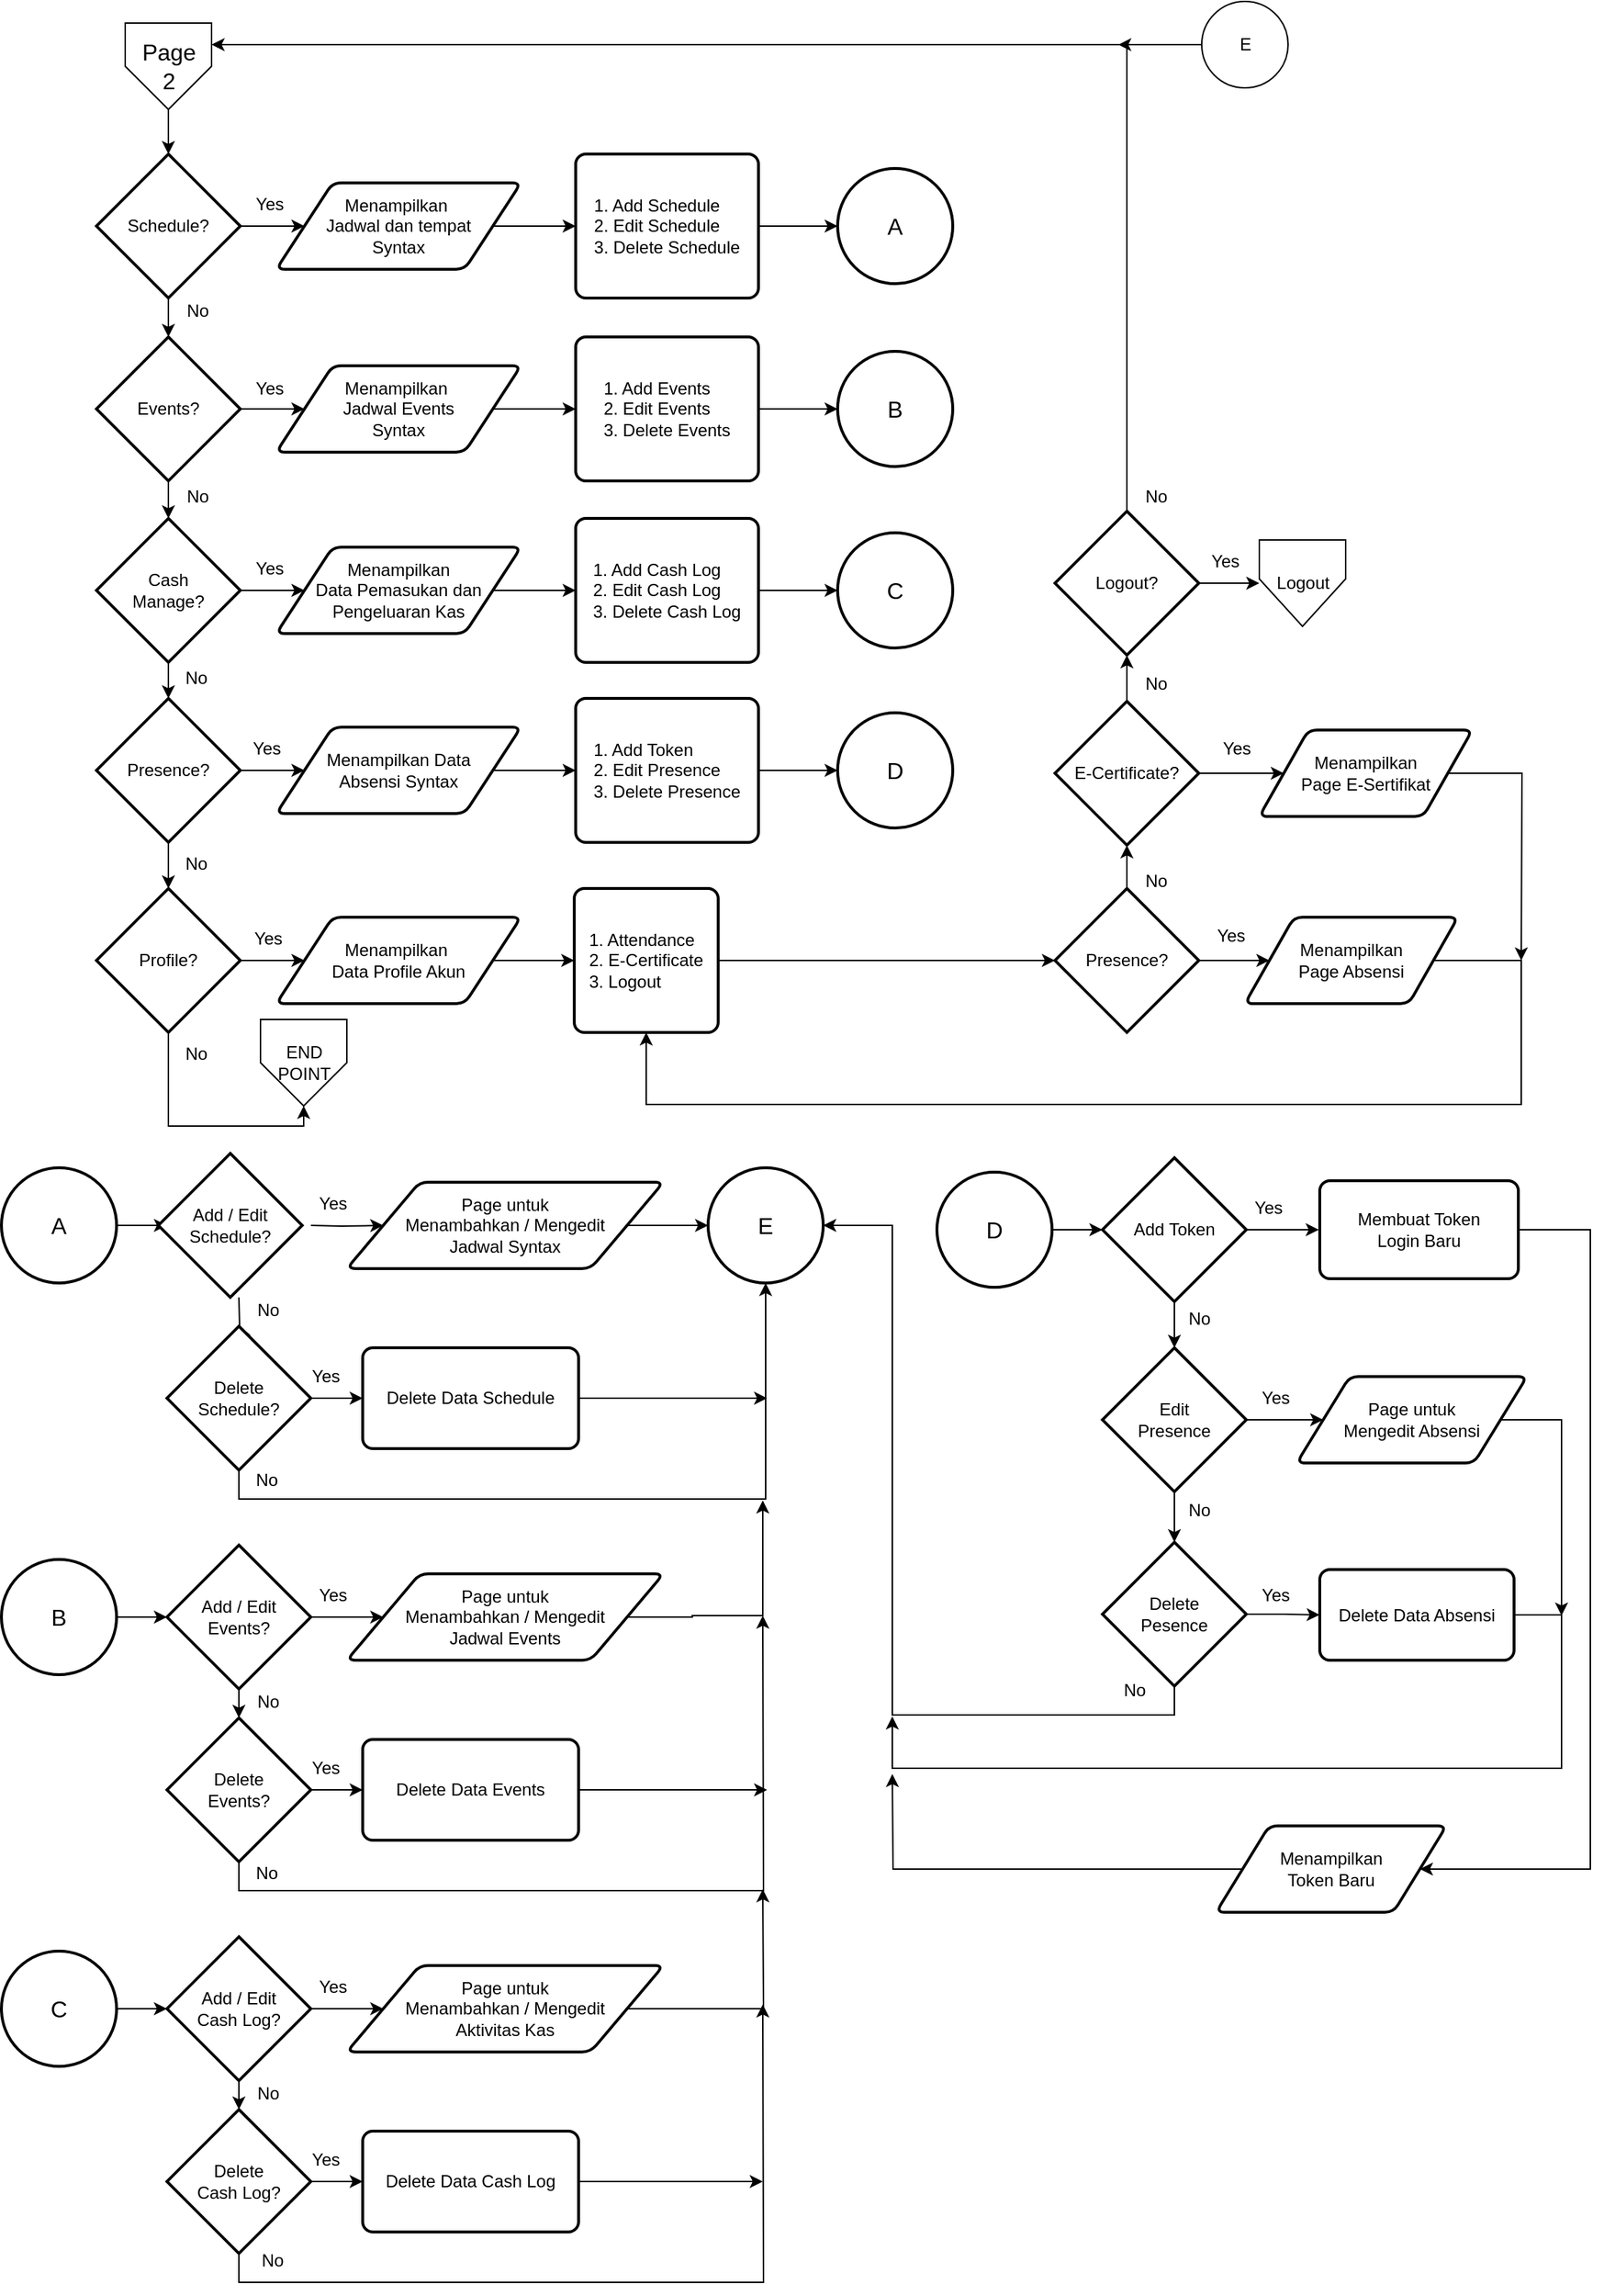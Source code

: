 <mxfile version="24.7.6">
  <diagram name="Page-1" id="h7Oh3EGUh3cBh1QtTX6X">
    <mxGraphModel dx="1909" dy="1111" grid="1" gridSize="10" guides="1" tooltips="1" connect="1" arrows="1" fold="1" page="1" pageScale="1" pageWidth="1169" pageHeight="1654" math="0" shadow="0">
      <root>
        <mxCell id="0" />
        <mxCell id="1" parent="0" />
        <mxCell id="zowKYsmVcmLUm09wKHbU-10" value="" style="edgeStyle=orthogonalEdgeStyle;rounded=0;orthogonalLoop=1;jettySize=auto;html=1;" parent="1" source="zowKYsmVcmLUm09wKHbU-1" target="zowKYsmVcmLUm09wKHbU-3" edge="1">
          <mxGeometry relative="1" as="geometry" />
        </mxCell>
        <mxCell id="zowKYsmVcmLUm09wKHbU-1" value="&lt;font style=&quot;font-size: 16px;&quot;&gt;Page&lt;/font&gt;&lt;div style=&quot;font-size: 16px;&quot;&gt;&lt;font style=&quot;font-size: 16px;&quot;&gt;2&lt;/font&gt;&lt;/div&gt;" style="verticalLabelPosition=middle;verticalAlign=middle;html=1;shape=offPageConnector;rounded=0;size=0.5;labelPosition=center;align=center;" parent="1" vertex="1">
          <mxGeometry x="117" y="44" width="60" height="60" as="geometry" />
        </mxCell>
        <mxCell id="zowKYsmVcmLUm09wKHbU-2" style="edgeStyle=orthogonalEdgeStyle;rounded=0;orthogonalLoop=1;jettySize=auto;html=1;exitX=1;exitY=0.5;exitDx=0;exitDy=0;exitPerimeter=0;entryX=0;entryY=0.5;entryDx=0;entryDy=0;" parent="1" source="zowKYsmVcmLUm09wKHbU-3" target="zowKYsmVcmLUm09wKHbU-8" edge="1">
          <mxGeometry relative="1" as="geometry" />
        </mxCell>
        <mxCell id="zowKYsmVcmLUm09wKHbU-3" value="Schedule?" style="strokeWidth=2;html=1;shape=mxgraph.flowchart.decision;whiteSpace=wrap;" parent="1" vertex="1">
          <mxGeometry x="97" y="135" width="100" height="100" as="geometry" />
        </mxCell>
        <mxCell id="zowKYsmVcmLUm09wKHbU-4" style="edgeStyle=orthogonalEdgeStyle;rounded=0;orthogonalLoop=1;jettySize=auto;html=1;exitX=1;exitY=0.5;exitDx=0;exitDy=0;exitPerimeter=0;entryX=0;entryY=0.5;entryDx=0;entryDy=0;" parent="1" source="zowKYsmVcmLUm09wKHbU-5" target="zowKYsmVcmLUm09wKHbU-9" edge="1">
          <mxGeometry relative="1" as="geometry" />
        </mxCell>
        <mxCell id="zowKYsmVcmLUm09wKHbU-26" value="" style="edgeStyle=orthogonalEdgeStyle;rounded=0;orthogonalLoop=1;jettySize=auto;html=1;" parent="1" source="zowKYsmVcmLUm09wKHbU-5" target="zowKYsmVcmLUm09wKHbU-25" edge="1">
          <mxGeometry relative="1" as="geometry" />
        </mxCell>
        <mxCell id="zowKYsmVcmLUm09wKHbU-5" value="Events?" style="strokeWidth=2;html=1;shape=mxgraph.flowchart.decision;whiteSpace=wrap;" parent="1" vertex="1">
          <mxGeometry x="97" y="262" width="100" height="100" as="geometry" />
        </mxCell>
        <mxCell id="zowKYsmVcmLUm09wKHbU-6" style="edgeStyle=orthogonalEdgeStyle;rounded=0;orthogonalLoop=1;jettySize=auto;html=1;exitX=0.5;exitY=1;exitDx=0;exitDy=0;exitPerimeter=0;entryX=0.5;entryY=0;entryDx=0;entryDy=0;entryPerimeter=0;" parent="1" source="zowKYsmVcmLUm09wKHbU-3" target="zowKYsmVcmLUm09wKHbU-5" edge="1">
          <mxGeometry relative="1" as="geometry" />
        </mxCell>
        <mxCell id="zowKYsmVcmLUm09wKHbU-7" value="No" style="text;html=1;align=center;verticalAlign=middle;resizable=0;points=[];autosize=1;strokeColor=none;fillColor=none;" parent="1" vertex="1">
          <mxGeometry x="147" y="229" width="40" height="30" as="geometry" />
        </mxCell>
        <mxCell id="zowKYsmVcmLUm09wKHbU-14" value="" style="edgeStyle=orthogonalEdgeStyle;rounded=0;orthogonalLoop=1;jettySize=auto;html=1;" parent="1" source="zowKYsmVcmLUm09wKHbU-8" target="zowKYsmVcmLUm09wKHbU-13" edge="1">
          <mxGeometry relative="1" as="geometry" />
        </mxCell>
        <mxCell id="zowKYsmVcmLUm09wKHbU-8" value="Menampilkan&amp;nbsp;&lt;div&gt;Jadwal dan tempat&lt;div&gt;Syntax&lt;/div&gt;&lt;/div&gt;" style="shape=parallelogram;html=1;strokeWidth=2;perimeter=parallelogramPerimeter;whiteSpace=wrap;rounded=1;arcSize=12;size=0.23;" parent="1" vertex="1">
          <mxGeometry x="222" y="155" width="170" height="60" as="geometry" />
        </mxCell>
        <mxCell id="zowKYsmVcmLUm09wKHbU-16" value="" style="edgeStyle=orthogonalEdgeStyle;rounded=0;orthogonalLoop=1;jettySize=auto;html=1;" parent="1" source="zowKYsmVcmLUm09wKHbU-9" target="zowKYsmVcmLUm09wKHbU-15" edge="1">
          <mxGeometry relative="1" as="geometry" />
        </mxCell>
        <mxCell id="zowKYsmVcmLUm09wKHbU-9" value="Menampilkan&amp;nbsp;&lt;div&gt;Jadwal Events&lt;div&gt;Syntax&lt;/div&gt;&lt;/div&gt;" style="shape=parallelogram;html=1;strokeWidth=2;perimeter=parallelogramPerimeter;whiteSpace=wrap;rounded=1;arcSize=12;size=0.23;" parent="1" vertex="1">
          <mxGeometry x="222" y="282" width="170" height="60" as="geometry" />
        </mxCell>
        <mxCell id="zowKYsmVcmLUm09wKHbU-11" value="Yes" style="text;html=1;align=center;verticalAlign=middle;resizable=0;points=[];autosize=1;strokeColor=none;fillColor=none;" parent="1" vertex="1">
          <mxGeometry x="197" y="155" width="40" height="30" as="geometry" />
        </mxCell>
        <mxCell id="zowKYsmVcmLUm09wKHbU-12" value="Yes" style="text;html=1;align=center;verticalAlign=middle;resizable=0;points=[];autosize=1;strokeColor=none;fillColor=none;" parent="1" vertex="1">
          <mxGeometry x="197" y="283" width="40" height="30" as="geometry" />
        </mxCell>
        <mxCell id="zowKYsmVcmLUm09wKHbU-56" value="" style="edgeStyle=orthogonalEdgeStyle;rounded=0;orthogonalLoop=1;jettySize=auto;html=1;" parent="1" source="zowKYsmVcmLUm09wKHbU-13" target="zowKYsmVcmLUm09wKHbU-55" edge="1">
          <mxGeometry relative="1" as="geometry" />
        </mxCell>
        <mxCell id="zowKYsmVcmLUm09wKHbU-13" value="&lt;div style=&quot;text-align: justify;&quot;&gt;&lt;span style=&quot;background-color: initial;&quot;&gt;1. Add Schedule&lt;/span&gt;&lt;/div&gt;&lt;div style=&quot;text-align: justify;&quot;&gt;2. Edit Schedule&lt;/div&gt;&lt;div style=&quot;text-align: justify;&quot;&gt;3. Delete Schedule&lt;/div&gt;" style="rounded=1;whiteSpace=wrap;html=1;absoluteArcSize=1;arcSize=14;strokeWidth=2;align=center;" parent="1" vertex="1">
          <mxGeometry x="430" y="135" width="127" height="100" as="geometry" />
        </mxCell>
        <mxCell id="zowKYsmVcmLUm09wKHbU-61" value="" style="edgeStyle=orthogonalEdgeStyle;rounded=0;orthogonalLoop=1;jettySize=auto;html=1;" parent="1" source="zowKYsmVcmLUm09wKHbU-15" target="zowKYsmVcmLUm09wKHbU-57" edge="1">
          <mxGeometry relative="1" as="geometry" />
        </mxCell>
        <mxCell id="zowKYsmVcmLUm09wKHbU-15" value="&lt;div style=&quot;text-align: justify;&quot;&gt;&lt;span style=&quot;background-color: initial;&quot;&gt;1. Add Events&lt;/span&gt;&lt;/div&gt;&lt;div style=&quot;text-align: justify;&quot;&gt;2. Edit Events&lt;/div&gt;&lt;div style=&quot;text-align: justify;&quot;&gt;3. Delete Events&lt;/div&gt;" style="rounded=1;whiteSpace=wrap;html=1;absoluteArcSize=1;arcSize=14;strokeWidth=2;align=center;" parent="1" vertex="1">
          <mxGeometry x="430" y="262" width="127" height="100" as="geometry" />
        </mxCell>
        <mxCell id="zowKYsmVcmLUm09wKHbU-22" value="" style="edgeStyle=orthogonalEdgeStyle;rounded=0;orthogonalLoop=1;jettySize=auto;html=1;" parent="1" source="zowKYsmVcmLUm09wKHbU-19" target="zowKYsmVcmLUm09wKHbU-21" edge="1">
          <mxGeometry relative="1" as="geometry" />
        </mxCell>
        <mxCell id="zowKYsmVcmLUm09wKHbU-19" value="Menampilkan&lt;div&gt;Data Pemasukan dan&lt;/div&gt;&lt;div&gt;Pengeluaran Kas&lt;/div&gt;" style="shape=parallelogram;html=1;strokeWidth=2;perimeter=parallelogramPerimeter;whiteSpace=wrap;rounded=1;arcSize=12;size=0.23;" parent="1" vertex="1">
          <mxGeometry x="222" y="408" width="170" height="60" as="geometry" />
        </mxCell>
        <mxCell id="zowKYsmVcmLUm09wKHbU-62" value="" style="edgeStyle=orthogonalEdgeStyle;rounded=0;orthogonalLoop=1;jettySize=auto;html=1;" parent="1" source="zowKYsmVcmLUm09wKHbU-21" target="zowKYsmVcmLUm09wKHbU-58" edge="1">
          <mxGeometry relative="1" as="geometry" />
        </mxCell>
        <mxCell id="zowKYsmVcmLUm09wKHbU-21" value="&lt;div style=&quot;text-align: justify;&quot;&gt;&lt;span style=&quot;background-color: initial;&quot;&gt;1. Add Cash Log&lt;/span&gt;&lt;/div&gt;&lt;div style=&quot;text-align: justify;&quot;&gt;2. Edit Cash Log&lt;/div&gt;&lt;div style=&quot;text-align: justify;&quot;&gt;3. Delete Cash Log&lt;/div&gt;" style="rounded=1;whiteSpace=wrap;html=1;absoluteArcSize=1;arcSize=14;strokeWidth=2;align=center;" parent="1" vertex="1">
          <mxGeometry x="430" y="388" width="127" height="100" as="geometry" />
        </mxCell>
        <mxCell id="zowKYsmVcmLUm09wKHbU-24" value="Yes" style="text;html=1;align=center;verticalAlign=middle;resizable=0;points=[];autosize=1;strokeColor=none;fillColor=none;" parent="1" vertex="1">
          <mxGeometry x="197" y="408" width="40" height="30" as="geometry" />
        </mxCell>
        <mxCell id="zowKYsmVcmLUm09wKHbU-27" value="" style="edgeStyle=orthogonalEdgeStyle;rounded=0;orthogonalLoop=1;jettySize=auto;html=1;" parent="1" source="zowKYsmVcmLUm09wKHbU-25" target="zowKYsmVcmLUm09wKHbU-19" edge="1">
          <mxGeometry relative="1" as="geometry" />
        </mxCell>
        <mxCell id="zowKYsmVcmLUm09wKHbU-33" value="" style="edgeStyle=orthogonalEdgeStyle;rounded=0;orthogonalLoop=1;jettySize=auto;html=1;" parent="1" source="zowKYsmVcmLUm09wKHbU-25" target="zowKYsmVcmLUm09wKHbU-29" edge="1">
          <mxGeometry relative="1" as="geometry" />
        </mxCell>
        <mxCell id="zowKYsmVcmLUm09wKHbU-25" value="Cash&lt;div&gt;Manage?&lt;/div&gt;" style="strokeWidth=2;html=1;shape=mxgraph.flowchart.decision;whiteSpace=wrap;" parent="1" vertex="1">
          <mxGeometry x="97" y="388" width="100" height="100" as="geometry" />
        </mxCell>
        <mxCell id="zowKYsmVcmLUm09wKHbU-28" value="No" style="text;html=1;align=center;verticalAlign=middle;resizable=0;points=[];autosize=1;strokeColor=none;fillColor=none;" parent="1" vertex="1">
          <mxGeometry x="147" y="358" width="40" height="30" as="geometry" />
        </mxCell>
        <mxCell id="zowKYsmVcmLUm09wKHbU-31" value="" style="edgeStyle=orthogonalEdgeStyle;rounded=0;orthogonalLoop=1;jettySize=auto;html=1;" parent="1" source="zowKYsmVcmLUm09wKHbU-29" target="zowKYsmVcmLUm09wKHbU-30" edge="1">
          <mxGeometry relative="1" as="geometry" />
        </mxCell>
        <mxCell id="zowKYsmVcmLUm09wKHbU-46" value="" style="edgeStyle=orthogonalEdgeStyle;rounded=0;orthogonalLoop=1;jettySize=auto;html=1;" parent="1" source="zowKYsmVcmLUm09wKHbU-29" target="zowKYsmVcmLUm09wKHbU-35" edge="1">
          <mxGeometry relative="1" as="geometry" />
        </mxCell>
        <mxCell id="zowKYsmVcmLUm09wKHbU-29" value="Presence?" style="strokeWidth=2;html=1;shape=mxgraph.flowchart.decision;whiteSpace=wrap;" parent="1" vertex="1">
          <mxGeometry x="97" y="513" width="100" height="100" as="geometry" />
        </mxCell>
        <mxCell id="zowKYsmVcmLUm09wKHbU-34" value="" style="edgeStyle=orthogonalEdgeStyle;rounded=0;orthogonalLoop=1;jettySize=auto;html=1;" parent="1" source="zowKYsmVcmLUm09wKHbU-30" target="zowKYsmVcmLUm09wKHbU-32" edge="1">
          <mxGeometry relative="1" as="geometry" />
        </mxCell>
        <mxCell id="zowKYsmVcmLUm09wKHbU-30" value="Menampilkan Data&lt;div&gt;&lt;span style=&quot;background-color: initial;&quot;&gt;Absensi Syntax&lt;/span&gt;&lt;/div&gt;" style="shape=parallelogram;html=1;strokeWidth=2;perimeter=parallelogramPerimeter;whiteSpace=wrap;rounded=1;arcSize=12;size=0.23;" parent="1" vertex="1">
          <mxGeometry x="222" y="533" width="170" height="60" as="geometry" />
        </mxCell>
        <mxCell id="zowKYsmVcmLUm09wKHbU-63" value="" style="edgeStyle=orthogonalEdgeStyle;rounded=0;orthogonalLoop=1;jettySize=auto;html=1;" parent="1" source="zowKYsmVcmLUm09wKHbU-32" target="zowKYsmVcmLUm09wKHbU-60" edge="1">
          <mxGeometry relative="1" as="geometry" />
        </mxCell>
        <mxCell id="zowKYsmVcmLUm09wKHbU-32" value="&lt;div style=&quot;text-align: justify;&quot;&gt;&lt;span style=&quot;background-color: initial;&quot;&gt;1. Add Token&lt;/span&gt;&lt;/div&gt;&lt;div style=&quot;text-align: justify;&quot;&gt;2. Edit Presence&lt;/div&gt;&lt;div style=&quot;text-align: justify;&quot;&gt;3. Delete Presence&lt;/div&gt;" style="rounded=1;whiteSpace=wrap;html=1;absoluteArcSize=1;arcSize=14;strokeWidth=2;align=center;" parent="1" vertex="1">
          <mxGeometry x="430" y="513" width="127" height="100" as="geometry" />
        </mxCell>
        <mxCell id="zowKYsmVcmLUm09wKHbU-47" value="" style="edgeStyle=orthogonalEdgeStyle;rounded=0;orthogonalLoop=1;jettySize=auto;html=1;" parent="1" source="zowKYsmVcmLUm09wKHbU-35" target="zowKYsmVcmLUm09wKHbU-36" edge="1">
          <mxGeometry relative="1" as="geometry" />
        </mxCell>
        <mxCell id="yRQhdciNzC3Jhga_KEkc-2" style="edgeStyle=orthogonalEdgeStyle;rounded=0;orthogonalLoop=1;jettySize=auto;html=1;exitX=0.5;exitY=1;exitDx=0;exitDy=0;exitPerimeter=0;entryX=0.5;entryY=1;entryDx=0;entryDy=0;" edge="1" parent="1" source="zowKYsmVcmLUm09wKHbU-35" target="yRQhdciNzC3Jhga_KEkc-1">
          <mxGeometry relative="1" as="geometry">
            <Array as="points">
              <mxPoint x="147" y="810" />
              <mxPoint x="241" y="810" />
            </Array>
          </mxGeometry>
        </mxCell>
        <mxCell id="zowKYsmVcmLUm09wKHbU-35" value="Profile?" style="strokeWidth=2;html=1;shape=mxgraph.flowchart.decision;whiteSpace=wrap;" parent="1" vertex="1">
          <mxGeometry x="97" y="645" width="100" height="100" as="geometry" />
        </mxCell>
        <mxCell id="zowKYsmVcmLUm09wKHbU-48" value="" style="edgeStyle=orthogonalEdgeStyle;rounded=0;orthogonalLoop=1;jettySize=auto;html=1;" parent="1" source="zowKYsmVcmLUm09wKHbU-36" target="zowKYsmVcmLUm09wKHbU-37" edge="1">
          <mxGeometry relative="1" as="geometry" />
        </mxCell>
        <mxCell id="zowKYsmVcmLUm09wKHbU-36" value="Menampilkan&amp;nbsp;&lt;div&gt;Data Profile Akun&lt;/div&gt;" style="shape=parallelogram;html=1;strokeWidth=2;perimeter=parallelogramPerimeter;whiteSpace=wrap;rounded=1;arcSize=12;size=0.23;" parent="1" vertex="1">
          <mxGeometry x="222" y="665" width="170" height="60" as="geometry" />
        </mxCell>
        <mxCell id="zowKYsmVcmLUm09wKHbU-64" value="" style="edgeStyle=orthogonalEdgeStyle;rounded=0;orthogonalLoop=1;jettySize=auto;html=1;" parent="1" source="zowKYsmVcmLUm09wKHbU-37" target="zowKYsmVcmLUm09wKHbU-38" edge="1">
          <mxGeometry relative="1" as="geometry" />
        </mxCell>
        <mxCell id="zowKYsmVcmLUm09wKHbU-37" value="&lt;div style=&quot;text-align: justify;&quot;&gt;&lt;span style=&quot;background-color: initial;&quot;&gt;1. Attendance&lt;/span&gt;&lt;/div&gt;&lt;div style=&quot;text-align: justify;&quot;&gt;2. E-Certificate&lt;/div&gt;&lt;div style=&quot;text-align: justify;&quot;&gt;3. Logout&lt;/div&gt;" style="rounded=1;whiteSpace=wrap;html=1;absoluteArcSize=1;arcSize=14;strokeWidth=2;" parent="1" vertex="1">
          <mxGeometry x="429" y="645" width="100" height="100" as="geometry" />
        </mxCell>
        <mxCell id="zowKYsmVcmLUm09wKHbU-50" value="" style="edgeStyle=orthogonalEdgeStyle;rounded=0;orthogonalLoop=1;jettySize=auto;html=1;" parent="1" source="zowKYsmVcmLUm09wKHbU-38" target="zowKYsmVcmLUm09wKHbU-40" edge="1">
          <mxGeometry relative="1" as="geometry" />
        </mxCell>
        <mxCell id="zowKYsmVcmLUm09wKHbU-66" value="" style="edgeStyle=orthogonalEdgeStyle;rounded=0;orthogonalLoop=1;jettySize=auto;html=1;" parent="1" source="zowKYsmVcmLUm09wKHbU-38" target="zowKYsmVcmLUm09wKHbU-41" edge="1">
          <mxGeometry relative="1" as="geometry" />
        </mxCell>
        <mxCell id="zowKYsmVcmLUm09wKHbU-38" value="Presence?" style="strokeWidth=2;html=1;shape=mxgraph.flowchart.decision;whiteSpace=wrap;" parent="1" vertex="1">
          <mxGeometry x="763" y="645" width="100" height="100" as="geometry" />
        </mxCell>
        <mxCell id="zowKYsmVcmLUm09wKHbU-77" style="edgeStyle=orthogonalEdgeStyle;rounded=0;orthogonalLoop=1;jettySize=auto;html=1;exitX=1;exitY=0.5;exitDx=0;exitDy=0;entryX=0.5;entryY=1;entryDx=0;entryDy=0;" parent="1" source="zowKYsmVcmLUm09wKHbU-40" target="zowKYsmVcmLUm09wKHbU-37" edge="1">
          <mxGeometry relative="1" as="geometry">
            <mxPoint x="477" y="785" as="targetPoint" />
            <Array as="points">
              <mxPoint x="1087" y="695" />
              <mxPoint x="1087" y="795" />
              <mxPoint x="479" y="795" />
            </Array>
          </mxGeometry>
        </mxCell>
        <mxCell id="zowKYsmVcmLUm09wKHbU-40" value="Menampilkan&lt;div&gt;Page Absensi&lt;/div&gt;" style="shape=parallelogram;html=1;strokeWidth=2;perimeter=parallelogramPerimeter;whiteSpace=wrap;rounded=1;arcSize=12;size=0.23;" parent="1" vertex="1">
          <mxGeometry x="895" y="665" width="148" height="60" as="geometry" />
        </mxCell>
        <mxCell id="zowKYsmVcmLUm09wKHbU-52" value="" style="edgeStyle=orthogonalEdgeStyle;rounded=0;orthogonalLoop=1;jettySize=auto;html=1;" parent="1" source="zowKYsmVcmLUm09wKHbU-41" target="zowKYsmVcmLUm09wKHbU-43" edge="1">
          <mxGeometry relative="1" as="geometry" />
        </mxCell>
        <mxCell id="zowKYsmVcmLUm09wKHbU-69" value="" style="edgeStyle=orthogonalEdgeStyle;rounded=0;orthogonalLoop=1;jettySize=auto;html=1;" parent="1" source="zowKYsmVcmLUm09wKHbU-41" target="zowKYsmVcmLUm09wKHbU-44" edge="1">
          <mxGeometry relative="1" as="geometry" />
        </mxCell>
        <mxCell id="zowKYsmVcmLUm09wKHbU-41" value="E-Certificate?" style="strokeWidth=2;html=1;shape=mxgraph.flowchart.decision;whiteSpace=wrap;" parent="1" vertex="1">
          <mxGeometry x="763" y="515" width="100" height="100" as="geometry" />
        </mxCell>
        <mxCell id="zowKYsmVcmLUm09wKHbU-76" style="edgeStyle=orthogonalEdgeStyle;rounded=0;orthogonalLoop=1;jettySize=auto;html=1;exitX=1;exitY=0.5;exitDx=0;exitDy=0;" parent="1" source="zowKYsmVcmLUm09wKHbU-43" edge="1">
          <mxGeometry relative="1" as="geometry">
            <mxPoint x="1087" y="695" as="targetPoint" />
          </mxGeometry>
        </mxCell>
        <mxCell id="zowKYsmVcmLUm09wKHbU-43" value="Menampilkan&lt;div&gt;Page E-Sertifikat&lt;/div&gt;" style="shape=parallelogram;html=1;strokeWidth=2;perimeter=parallelogramPerimeter;whiteSpace=wrap;rounded=1;arcSize=12;size=0.23;" parent="1" vertex="1">
          <mxGeometry x="905" y="535" width="148" height="60" as="geometry" />
        </mxCell>
        <mxCell id="zowKYsmVcmLUm09wKHbU-54" value="" style="edgeStyle=orthogonalEdgeStyle;rounded=0;orthogonalLoop=1;jettySize=auto;html=1;" parent="1" source="zowKYsmVcmLUm09wKHbU-44" target="zowKYsmVcmLUm09wKHbU-45" edge="1">
          <mxGeometry relative="1" as="geometry" />
        </mxCell>
        <mxCell id="zowKYsmVcmLUm09wKHbU-74" style="edgeStyle=orthogonalEdgeStyle;rounded=0;orthogonalLoop=1;jettySize=auto;html=1;exitX=0.5;exitY=0;exitDx=0;exitDy=0;exitPerimeter=0;entryX=1;entryY=0.25;entryDx=0;entryDy=0;" parent="1" source="zowKYsmVcmLUm09wKHbU-44" target="zowKYsmVcmLUm09wKHbU-1" edge="1">
          <mxGeometry relative="1" as="geometry">
            <mxPoint x="813.667" y="75" as="targetPoint" />
          </mxGeometry>
        </mxCell>
        <mxCell id="zowKYsmVcmLUm09wKHbU-44" value="Logout?" style="strokeWidth=2;html=1;shape=mxgraph.flowchart.decision;whiteSpace=wrap;" parent="1" vertex="1">
          <mxGeometry x="763" y="383" width="100" height="100" as="geometry" />
        </mxCell>
        <mxCell id="zowKYsmVcmLUm09wKHbU-45" value="&lt;span style=&quot;background-color: initial;&quot;&gt;Logout&lt;/span&gt;" style="verticalLabelPosition=middle;verticalAlign=middle;html=1;shape=offPageConnector;rounded=0;size=0.55;labelPosition=center;align=center;" parent="1" vertex="1">
          <mxGeometry x="905" y="403" width="60" height="60" as="geometry" />
        </mxCell>
        <mxCell id="zowKYsmVcmLUm09wKHbU-55" value="&lt;font style=&quot;font-size: 16px;&quot;&gt;A&lt;/font&gt;" style="ellipse;whiteSpace=wrap;html=1;rounded=1;arcSize=14;strokeWidth=2;" parent="1" vertex="1">
          <mxGeometry x="612" y="145" width="80" height="80" as="geometry" />
        </mxCell>
        <mxCell id="zowKYsmVcmLUm09wKHbU-57" value="&lt;font style=&quot;font-size: 16px;&quot;&gt;B&lt;/font&gt;&lt;span style=&quot;color: rgba(0, 0, 0, 0); font-family: monospace; font-size: 0px; text-align: start; text-wrap: nowrap;&quot;&gt;%3CmxGraphModel%3E%3Croot%3E%3CmxCell%20id%3D%220%22%2F%3E%3CmxCell%20id%3D%221%22%20parent%3D%220%22%2F%3E%3CmxCell%20id%3D%222%22%20value%3D%22%26lt%3Bfont%20style%3D%26quot%3Bfont-size%3A%2016px%3B%26quot%3B%26gt%3BA%26lt%3B%2Ffont%26gt%3B%22%20style%3D%22ellipse%3BwhiteSpace%3Dwrap%3Bhtml%3D1%3Brounded%3D1%3BarcSize%3D14%3BstrokeWidth%3D2%3B%22%20vertex%3D%221%22%20parent%3D%221%22%3E%3CmxGeometry%20x%3D%22552%22%20y%3D%22140%22%20width%3D%2280%22%20height%3D%2280%22%20as%3D%22geometry%22%2F%3E%3C%2FmxCell%3E%3C%2Froot%3E%3C%2FmxGraphModel%3E&lt;/span&gt;" style="ellipse;whiteSpace=wrap;html=1;rounded=1;arcSize=14;strokeWidth=2;" parent="1" vertex="1">
          <mxGeometry x="612" y="272" width="80" height="80" as="geometry" />
        </mxCell>
        <mxCell id="zowKYsmVcmLUm09wKHbU-58" value="&lt;font style=&quot;font-size: 16px;&quot;&gt;C&lt;/font&gt;" style="ellipse;whiteSpace=wrap;html=1;rounded=1;arcSize=14;strokeWidth=2;" parent="1" vertex="1">
          <mxGeometry x="612" y="398" width="80" height="80" as="geometry" />
        </mxCell>
        <mxCell id="zowKYsmVcmLUm09wKHbU-60" value="&lt;span style=&quot;font-size: 16px;&quot;&gt;D&lt;/span&gt;" style="ellipse;whiteSpace=wrap;html=1;rounded=1;arcSize=14;strokeWidth=2;" parent="1" vertex="1">
          <mxGeometry x="612" y="523" width="80" height="80" as="geometry" />
        </mxCell>
        <mxCell id="zowKYsmVcmLUm09wKHbU-65" value="Yes" style="text;html=1;align=center;verticalAlign=middle;resizable=0;points=[];autosize=1;strokeColor=none;fillColor=none;" parent="1" vertex="1">
          <mxGeometry x="865" y="663" width="40" height="30" as="geometry" />
        </mxCell>
        <mxCell id="zowKYsmVcmLUm09wKHbU-67" value="Yes" style="text;html=1;align=center;verticalAlign=middle;resizable=0;points=[];autosize=1;strokeColor=none;fillColor=none;" parent="1" vertex="1">
          <mxGeometry x="869" y="533" width="40" height="30" as="geometry" />
        </mxCell>
        <mxCell id="zowKYsmVcmLUm09wKHbU-68" value="No" style="text;html=1;align=center;verticalAlign=middle;resizable=0;points=[];autosize=1;strokeColor=none;fillColor=none;" parent="1" vertex="1">
          <mxGeometry x="813" y="625" width="40" height="30" as="geometry" />
        </mxCell>
        <mxCell id="zowKYsmVcmLUm09wKHbU-70" value="No" style="text;html=1;align=center;verticalAlign=middle;resizable=0;points=[];autosize=1;strokeColor=none;fillColor=none;" parent="1" vertex="1">
          <mxGeometry x="813" y="488" width="40" height="30" as="geometry" />
        </mxCell>
        <mxCell id="zowKYsmVcmLUm09wKHbU-71" value="Yes" style="text;html=1;align=center;verticalAlign=middle;resizable=0;points=[];autosize=1;strokeColor=none;fillColor=none;" parent="1" vertex="1">
          <mxGeometry x="861" y="403" width="40" height="30" as="geometry" />
        </mxCell>
        <mxCell id="zowKYsmVcmLUm09wKHbU-75" value="No" style="text;html=1;align=center;verticalAlign=middle;resizable=0;points=[];autosize=1;strokeColor=none;fillColor=none;" parent="1" vertex="1">
          <mxGeometry x="813" y="358" width="40" height="30" as="geometry" />
        </mxCell>
        <mxCell id="zowKYsmVcmLUm09wKHbU-80" value="" style="edgeStyle=orthogonalEdgeStyle;rounded=0;orthogonalLoop=1;jettySize=auto;html=1;" parent="1" source="zowKYsmVcmLUm09wKHbU-78" edge="1">
          <mxGeometry relative="1" as="geometry">
            <mxPoint x="146" y="879.0" as="targetPoint" />
          </mxGeometry>
        </mxCell>
        <mxCell id="zowKYsmVcmLUm09wKHbU-78" value="&lt;font style=&quot;font-size: 16px;&quot;&gt;A&lt;/font&gt;" style="ellipse;whiteSpace=wrap;html=1;rounded=1;arcSize=14;strokeWidth=2;" parent="1" vertex="1">
          <mxGeometry x="31" y="839" width="80" height="80" as="geometry" />
        </mxCell>
        <mxCell id="zowKYsmVcmLUm09wKHbU-82" value="" style="edgeStyle=orthogonalEdgeStyle;rounded=0;orthogonalLoop=1;jettySize=auto;html=1;" parent="1" target="zowKYsmVcmLUm09wKHbU-81" edge="1">
          <mxGeometry relative="1" as="geometry">
            <mxPoint x="246" y="879.0" as="sourcePoint" />
          </mxGeometry>
        </mxCell>
        <mxCell id="zowKYsmVcmLUm09wKHbU-93" value="" style="edgeStyle=orthogonalEdgeStyle;rounded=0;orthogonalLoop=1;jettySize=auto;html=1;" parent="1" target="zowKYsmVcmLUm09wKHbU-92" edge="1">
          <mxGeometry relative="1" as="geometry">
            <mxPoint x="196" y="929.0" as="sourcePoint" />
          </mxGeometry>
        </mxCell>
        <mxCell id="zowKYsmVcmLUm09wKHbU-79" value="Add / Edit&lt;div&gt;Schedule?&lt;/div&gt;" style="strokeWidth=2;html=1;shape=mxgraph.flowchart.decision;whiteSpace=wrap;" parent="1" vertex="1">
          <mxGeometry x="140" y="829" width="100" height="100" as="geometry" />
        </mxCell>
        <mxCell id="zowKYsmVcmLUm09wKHbU-91" value="" style="edgeStyle=orthogonalEdgeStyle;rounded=0;orthogonalLoop=1;jettySize=auto;html=1;" parent="1" source="zowKYsmVcmLUm09wKHbU-81" target="zowKYsmVcmLUm09wKHbU-90" edge="1">
          <mxGeometry relative="1" as="geometry" />
        </mxCell>
        <mxCell id="zowKYsmVcmLUm09wKHbU-81" value="Page untuk&lt;div&gt;Menambahkan / Mengedit&lt;/div&gt;&lt;div&gt;Jadwal Syntax&lt;/div&gt;" style="shape=parallelogram;html=1;strokeWidth=2;perimeter=parallelogramPerimeter;whiteSpace=wrap;rounded=1;arcSize=12;size=0.23;" parent="1" vertex="1">
          <mxGeometry x="271" y="849" width="220" height="60" as="geometry" />
        </mxCell>
        <mxCell id="zowKYsmVcmLUm09wKHbU-83" value="Yes" style="text;html=1;align=center;verticalAlign=middle;resizable=0;points=[];autosize=1;strokeColor=none;fillColor=none;" parent="1" vertex="1">
          <mxGeometry x="241" y="849" width="40" height="30" as="geometry" />
        </mxCell>
        <mxCell id="zowKYsmVcmLUm09wKHbU-174" style="edgeStyle=orthogonalEdgeStyle;rounded=0;orthogonalLoop=1;jettySize=auto;html=1;exitX=0;exitY=0.5;exitDx=0;exitDy=0;exitPerimeter=0;" parent="1" source="zowKYsmVcmLUm09wKHbU-88" edge="1">
          <mxGeometry relative="1" as="geometry">
            <mxPoint x="807" y="59.059" as="targetPoint" />
          </mxGeometry>
        </mxCell>
        <mxCell id="zowKYsmVcmLUm09wKHbU-88" value="E" style="verticalLabelPosition=middle;verticalAlign=middle;html=1;shape=mxgraph.flowchart.on-page_reference;labelPosition=center;align=center;" parent="1" vertex="1">
          <mxGeometry x="865" y="29" width="60" height="60" as="geometry" />
        </mxCell>
        <mxCell id="zowKYsmVcmLUm09wKHbU-90" value="&lt;font style=&quot;font-size: 16px;&quot;&gt;E&lt;/font&gt;" style="ellipse;whiteSpace=wrap;html=1;rounded=1;arcSize=14;strokeWidth=2;" parent="1" vertex="1">
          <mxGeometry x="522" y="839" width="80" height="80" as="geometry" />
        </mxCell>
        <mxCell id="zowKYsmVcmLUm09wKHbU-94" style="edgeStyle=orthogonalEdgeStyle;rounded=0;orthogonalLoop=1;jettySize=auto;html=1;exitX=0.5;exitY=1;exitDx=0;exitDy=0;exitPerimeter=0;entryX=0.5;entryY=1;entryDx=0;entryDy=0;" parent="1" source="zowKYsmVcmLUm09wKHbU-92" target="zowKYsmVcmLUm09wKHbU-90" edge="1">
          <mxGeometry relative="1" as="geometry">
            <mxPoint x="581" y="1089" as="targetPoint" />
          </mxGeometry>
        </mxCell>
        <mxCell id="zowKYsmVcmLUm09wKHbU-98" value="" style="edgeStyle=orthogonalEdgeStyle;rounded=0;orthogonalLoop=1;jettySize=auto;html=1;" parent="1" source="zowKYsmVcmLUm09wKHbU-92" target="zowKYsmVcmLUm09wKHbU-97" edge="1">
          <mxGeometry relative="1" as="geometry" />
        </mxCell>
        <mxCell id="zowKYsmVcmLUm09wKHbU-92" value="Delete&lt;div&gt;Schedule?&lt;/div&gt;" style="strokeWidth=2;html=1;shape=mxgraph.flowchart.decision;whiteSpace=wrap;" parent="1" vertex="1">
          <mxGeometry x="146" y="949" width="100" height="100" as="geometry" />
        </mxCell>
        <mxCell id="zowKYsmVcmLUm09wKHbU-95" value="No" style="text;html=1;align=center;verticalAlign=middle;resizable=0;points=[];autosize=1;strokeColor=none;fillColor=none;" parent="1" vertex="1">
          <mxGeometry x="196" y="923" width="40" height="30" as="geometry" />
        </mxCell>
        <mxCell id="zowKYsmVcmLUm09wKHbU-99" style="edgeStyle=orthogonalEdgeStyle;rounded=0;orthogonalLoop=1;jettySize=auto;html=1;exitX=1;exitY=0.5;exitDx=0;exitDy=0;" parent="1" edge="1">
          <mxGeometry relative="1" as="geometry">
            <mxPoint x="563" y="999" as="targetPoint" />
            <mxPoint x="433" y="999" as="sourcePoint" />
          </mxGeometry>
        </mxCell>
        <mxCell id="zowKYsmVcmLUm09wKHbU-97" value="Delete Data Schedule" style="rounded=1;whiteSpace=wrap;html=1;absoluteArcSize=1;arcSize=14;strokeWidth=2;" parent="1" vertex="1">
          <mxGeometry x="282" y="964" width="150" height="70" as="geometry" />
        </mxCell>
        <mxCell id="zowKYsmVcmLUm09wKHbU-100" value="Yes" style="text;html=1;align=center;verticalAlign=middle;resizable=0;points=[];autosize=1;strokeColor=none;fillColor=none;" parent="1" vertex="1">
          <mxGeometry x="236" y="969" width="40" height="30" as="geometry" />
        </mxCell>
        <mxCell id="zowKYsmVcmLUm09wKHbU-101" value="No" style="text;html=1;align=center;verticalAlign=middle;resizable=0;points=[];autosize=1;strokeColor=none;fillColor=none;" parent="1" vertex="1">
          <mxGeometry x="195" y="1041" width="40" height="30" as="geometry" />
        </mxCell>
        <mxCell id="zowKYsmVcmLUm09wKHbU-102" value="" style="edgeStyle=orthogonalEdgeStyle;rounded=0;orthogonalLoop=1;jettySize=auto;html=1;" parent="1" source="zowKYsmVcmLUm09wKHbU-103" target="zowKYsmVcmLUm09wKHbU-106" edge="1">
          <mxGeometry relative="1" as="geometry" />
        </mxCell>
        <mxCell id="zowKYsmVcmLUm09wKHbU-103" value="&lt;font style=&quot;font-size: 16px;&quot;&gt;B&lt;/font&gt;" style="ellipse;whiteSpace=wrap;html=1;rounded=1;arcSize=14;strokeWidth=2;" parent="1" vertex="1">
          <mxGeometry x="31" y="1111" width="80" height="80" as="geometry" />
        </mxCell>
        <mxCell id="zowKYsmVcmLUm09wKHbU-104" value="" style="edgeStyle=orthogonalEdgeStyle;rounded=0;orthogonalLoop=1;jettySize=auto;html=1;" parent="1" source="zowKYsmVcmLUm09wKHbU-106" target="zowKYsmVcmLUm09wKHbU-108" edge="1">
          <mxGeometry relative="1" as="geometry" />
        </mxCell>
        <mxCell id="zowKYsmVcmLUm09wKHbU-105" value="" style="edgeStyle=orthogonalEdgeStyle;rounded=0;orthogonalLoop=1;jettySize=auto;html=1;" parent="1" source="zowKYsmVcmLUm09wKHbU-106" target="zowKYsmVcmLUm09wKHbU-113" edge="1">
          <mxGeometry relative="1" as="geometry" />
        </mxCell>
        <mxCell id="zowKYsmVcmLUm09wKHbU-106" value="Add / Edit&lt;div&gt;Events?&lt;/div&gt;" style="strokeWidth=2;html=1;shape=mxgraph.flowchart.decision;whiteSpace=wrap;" parent="1" vertex="1">
          <mxGeometry x="146" y="1101" width="100" height="100" as="geometry" />
        </mxCell>
        <mxCell id="zowKYsmVcmLUm09wKHbU-107" value="" style="edgeStyle=orthogonalEdgeStyle;rounded=0;orthogonalLoop=1;jettySize=auto;html=1;" parent="1" source="zowKYsmVcmLUm09wKHbU-108" edge="1">
          <mxGeometry relative="1" as="geometry">
            <mxPoint x="560" y="1070" as="targetPoint" />
            <Array as="points">
              <mxPoint x="511" y="1151" />
              <mxPoint x="560" y="1150" />
            </Array>
          </mxGeometry>
        </mxCell>
        <mxCell id="zowKYsmVcmLUm09wKHbU-108" value="Page untuk&lt;div&gt;Menambahkan / Mengedit&lt;/div&gt;&lt;div&gt;Jadwal Events&lt;/div&gt;" style="shape=parallelogram;html=1;strokeWidth=2;perimeter=parallelogramPerimeter;whiteSpace=wrap;rounded=1;arcSize=12;size=0.23;" parent="1" vertex="1">
          <mxGeometry x="271" y="1121" width="220" height="60" as="geometry" />
        </mxCell>
        <mxCell id="zowKYsmVcmLUm09wKHbU-109" value="Yes" style="text;html=1;align=center;verticalAlign=middle;resizable=0;points=[];autosize=1;strokeColor=none;fillColor=none;" parent="1" vertex="1">
          <mxGeometry x="241" y="1121" width="40" height="30" as="geometry" />
        </mxCell>
        <mxCell id="zowKYsmVcmLUm09wKHbU-111" style="edgeStyle=orthogonalEdgeStyle;rounded=0;orthogonalLoop=1;jettySize=auto;html=1;exitX=0.5;exitY=1;exitDx=0;exitDy=0;exitPerimeter=0;" parent="1" source="zowKYsmVcmLUm09wKHbU-113" edge="1">
          <mxGeometry relative="1" as="geometry">
            <mxPoint x="560" y="1150" as="targetPoint" />
          </mxGeometry>
        </mxCell>
        <mxCell id="zowKYsmVcmLUm09wKHbU-112" value="" style="edgeStyle=orthogonalEdgeStyle;rounded=0;orthogonalLoop=1;jettySize=auto;html=1;" parent="1" source="zowKYsmVcmLUm09wKHbU-113" target="zowKYsmVcmLUm09wKHbU-116" edge="1">
          <mxGeometry relative="1" as="geometry" />
        </mxCell>
        <mxCell id="zowKYsmVcmLUm09wKHbU-113" value="Delete&lt;div&gt;Events?&lt;/div&gt;" style="strokeWidth=2;html=1;shape=mxgraph.flowchart.decision;whiteSpace=wrap;" parent="1" vertex="1">
          <mxGeometry x="146" y="1221" width="100" height="100" as="geometry" />
        </mxCell>
        <mxCell id="zowKYsmVcmLUm09wKHbU-114" value="No" style="text;html=1;align=center;verticalAlign=middle;resizable=0;points=[];autosize=1;strokeColor=none;fillColor=none;" parent="1" vertex="1">
          <mxGeometry x="196" y="1195" width="40" height="30" as="geometry" />
        </mxCell>
        <mxCell id="zowKYsmVcmLUm09wKHbU-115" style="edgeStyle=orthogonalEdgeStyle;rounded=0;orthogonalLoop=1;jettySize=auto;html=1;exitX=1;exitY=0.5;exitDx=0;exitDy=0;" parent="1" edge="1">
          <mxGeometry relative="1" as="geometry">
            <mxPoint x="563" y="1271" as="targetPoint" />
            <mxPoint x="433" y="1271" as="sourcePoint" />
          </mxGeometry>
        </mxCell>
        <mxCell id="zowKYsmVcmLUm09wKHbU-116" value="Delete Data Events" style="rounded=1;whiteSpace=wrap;html=1;absoluteArcSize=1;arcSize=14;strokeWidth=2;" parent="1" vertex="1">
          <mxGeometry x="282" y="1236" width="150" height="70" as="geometry" />
        </mxCell>
        <mxCell id="zowKYsmVcmLUm09wKHbU-117" value="Yes" style="text;html=1;align=center;verticalAlign=middle;resizable=0;points=[];autosize=1;strokeColor=none;fillColor=none;" parent="1" vertex="1">
          <mxGeometry x="236" y="1241" width="40" height="30" as="geometry" />
        </mxCell>
        <mxCell id="zowKYsmVcmLUm09wKHbU-118" value="No" style="text;html=1;align=center;verticalAlign=middle;resizable=0;points=[];autosize=1;strokeColor=none;fillColor=none;" parent="1" vertex="1">
          <mxGeometry x="195" y="1314" width="40" height="30" as="geometry" />
        </mxCell>
        <mxCell id="zowKYsmVcmLUm09wKHbU-119" value="" style="edgeStyle=orthogonalEdgeStyle;rounded=0;orthogonalLoop=1;jettySize=auto;html=1;" parent="1" source="zowKYsmVcmLUm09wKHbU-120" target="zowKYsmVcmLUm09wKHbU-123" edge="1">
          <mxGeometry relative="1" as="geometry" />
        </mxCell>
        <mxCell id="zowKYsmVcmLUm09wKHbU-120" value="&lt;font style=&quot;font-size: 16px;&quot;&gt;C&lt;/font&gt;" style="ellipse;whiteSpace=wrap;html=1;rounded=1;arcSize=14;strokeWidth=2;" parent="1" vertex="1">
          <mxGeometry x="31" y="1383" width="80" height="80" as="geometry" />
        </mxCell>
        <mxCell id="zowKYsmVcmLUm09wKHbU-121" value="" style="edgeStyle=orthogonalEdgeStyle;rounded=0;orthogonalLoop=1;jettySize=auto;html=1;" parent="1" source="zowKYsmVcmLUm09wKHbU-123" target="zowKYsmVcmLUm09wKHbU-125" edge="1">
          <mxGeometry relative="1" as="geometry" />
        </mxCell>
        <mxCell id="zowKYsmVcmLUm09wKHbU-122" value="" style="edgeStyle=orthogonalEdgeStyle;rounded=0;orthogonalLoop=1;jettySize=auto;html=1;" parent="1" source="zowKYsmVcmLUm09wKHbU-123" target="zowKYsmVcmLUm09wKHbU-130" edge="1">
          <mxGeometry relative="1" as="geometry" />
        </mxCell>
        <mxCell id="zowKYsmVcmLUm09wKHbU-123" value="Add / Edit&lt;div&gt;Cash Log?&lt;/div&gt;" style="strokeWidth=2;html=1;shape=mxgraph.flowchart.decision;whiteSpace=wrap;" parent="1" vertex="1">
          <mxGeometry x="146" y="1373" width="100" height="100" as="geometry" />
        </mxCell>
        <mxCell id="zowKYsmVcmLUm09wKHbU-124" value="" style="edgeStyle=orthogonalEdgeStyle;rounded=0;orthogonalLoop=1;jettySize=auto;html=1;" parent="1" source="zowKYsmVcmLUm09wKHbU-125" edge="1">
          <mxGeometry relative="1" as="geometry">
            <mxPoint x="560" y="1340" as="targetPoint" />
          </mxGeometry>
        </mxCell>
        <mxCell id="zowKYsmVcmLUm09wKHbU-125" value="Page untuk&lt;div&gt;Menambahkan / Mengedit&lt;/div&gt;&lt;div&gt;Aktivitas Kas&lt;/div&gt;" style="shape=parallelogram;html=1;strokeWidth=2;perimeter=parallelogramPerimeter;whiteSpace=wrap;rounded=1;arcSize=12;size=0.23;" parent="1" vertex="1">
          <mxGeometry x="271" y="1393" width="220" height="60" as="geometry" />
        </mxCell>
        <mxCell id="zowKYsmVcmLUm09wKHbU-126" value="Yes" style="text;html=1;align=center;verticalAlign=middle;resizable=0;points=[];autosize=1;strokeColor=none;fillColor=none;" parent="1" vertex="1">
          <mxGeometry x="241" y="1393" width="40" height="30" as="geometry" />
        </mxCell>
        <mxCell id="zowKYsmVcmLUm09wKHbU-129" value="" style="edgeStyle=orthogonalEdgeStyle;rounded=0;orthogonalLoop=1;jettySize=auto;html=1;" parent="1" source="zowKYsmVcmLUm09wKHbU-130" target="zowKYsmVcmLUm09wKHbU-133" edge="1">
          <mxGeometry relative="1" as="geometry" />
        </mxCell>
        <mxCell id="yRQhdciNzC3Jhga_KEkc-3" style="edgeStyle=orthogonalEdgeStyle;rounded=0;orthogonalLoop=1;jettySize=auto;html=1;exitX=0.5;exitY=1;exitDx=0;exitDy=0;exitPerimeter=0;" edge="1" parent="1" source="zowKYsmVcmLUm09wKHbU-130">
          <mxGeometry relative="1" as="geometry">
            <mxPoint x="560" y="1420" as="targetPoint" />
          </mxGeometry>
        </mxCell>
        <mxCell id="zowKYsmVcmLUm09wKHbU-130" value="Delete&lt;div&gt;Cash Log?&lt;/div&gt;" style="strokeWidth=2;html=1;shape=mxgraph.flowchart.decision;whiteSpace=wrap;" parent="1" vertex="1">
          <mxGeometry x="146" y="1493" width="100" height="100" as="geometry" />
        </mxCell>
        <mxCell id="zowKYsmVcmLUm09wKHbU-131" value="No" style="text;html=1;align=center;verticalAlign=middle;resizable=0;points=[];autosize=1;strokeColor=none;fillColor=none;" parent="1" vertex="1">
          <mxGeometry x="196" y="1467" width="40" height="30" as="geometry" />
        </mxCell>
        <mxCell id="zowKYsmVcmLUm09wKHbU-132" style="edgeStyle=orthogonalEdgeStyle;rounded=0;orthogonalLoop=1;jettySize=auto;html=1;exitX=1;exitY=0.5;exitDx=0;exitDy=0;" parent="1" edge="1">
          <mxGeometry relative="1" as="geometry">
            <mxPoint x="560" y="1543" as="targetPoint" />
            <mxPoint x="433" y="1543" as="sourcePoint" />
          </mxGeometry>
        </mxCell>
        <mxCell id="zowKYsmVcmLUm09wKHbU-133" value="Delete Data Cash Log" style="rounded=1;whiteSpace=wrap;html=1;absoluteArcSize=1;arcSize=14;strokeWidth=2;" parent="1" vertex="1">
          <mxGeometry x="282" y="1508" width="150" height="70" as="geometry" />
        </mxCell>
        <mxCell id="zowKYsmVcmLUm09wKHbU-134" value="Yes" style="text;html=1;align=center;verticalAlign=middle;resizable=0;points=[];autosize=1;strokeColor=none;fillColor=none;" parent="1" vertex="1">
          <mxGeometry x="236" y="1513" width="40" height="30" as="geometry" />
        </mxCell>
        <mxCell id="zowKYsmVcmLUm09wKHbU-135" value="No" style="text;html=1;align=center;verticalAlign=middle;resizable=0;points=[];autosize=1;strokeColor=none;fillColor=none;" parent="1" vertex="1">
          <mxGeometry x="199" y="1583" width="40" height="30" as="geometry" />
        </mxCell>
        <mxCell id="zowKYsmVcmLUm09wKHbU-136" value="" style="edgeStyle=orthogonalEdgeStyle;rounded=0;orthogonalLoop=1;jettySize=auto;html=1;" parent="1" source="zowKYsmVcmLUm09wKHbU-137" target="zowKYsmVcmLUm09wKHbU-140" edge="1">
          <mxGeometry relative="1" as="geometry" />
        </mxCell>
        <mxCell id="zowKYsmVcmLUm09wKHbU-137" value="&lt;font style=&quot;font-size: 16px;&quot;&gt;D&lt;/font&gt;" style="ellipse;whiteSpace=wrap;html=1;rounded=1;arcSize=14;strokeWidth=2;" parent="1" vertex="1">
          <mxGeometry x="681" y="842" width="80" height="80" as="geometry" />
        </mxCell>
        <mxCell id="zowKYsmVcmLUm09wKHbU-138" value="" style="edgeStyle=orthogonalEdgeStyle;rounded=0;orthogonalLoop=1;jettySize=auto;html=1;" parent="1" source="zowKYsmVcmLUm09wKHbU-140" edge="1">
          <mxGeometry relative="1" as="geometry">
            <mxPoint x="946.3" y="882" as="targetPoint" />
          </mxGeometry>
        </mxCell>
        <mxCell id="zowKYsmVcmLUm09wKHbU-158" value="" style="edgeStyle=orthogonalEdgeStyle;rounded=0;orthogonalLoop=1;jettySize=auto;html=1;" parent="1" source="zowKYsmVcmLUm09wKHbU-140" target="zowKYsmVcmLUm09wKHbU-154" edge="1">
          <mxGeometry relative="1" as="geometry" />
        </mxCell>
        <mxCell id="zowKYsmVcmLUm09wKHbU-140" value="Add Token" style="strokeWidth=2;html=1;shape=mxgraph.flowchart.decision;whiteSpace=wrap;" parent="1" vertex="1">
          <mxGeometry x="796" y="832" width="100" height="100" as="geometry" />
        </mxCell>
        <mxCell id="zowKYsmVcmLUm09wKHbU-143" value="Yes" style="text;html=1;align=center;verticalAlign=middle;resizable=0;points=[];autosize=1;strokeColor=none;fillColor=none;" parent="1" vertex="1">
          <mxGeometry x="891" y="852" width="40" height="30" as="geometry" />
        </mxCell>
        <mxCell id="zowKYsmVcmLUm09wKHbU-146" value="" style="edgeStyle=orthogonalEdgeStyle;rounded=0;orthogonalLoop=1;jettySize=auto;html=1;" parent="1" source="zowKYsmVcmLUm09wKHbU-147" target="zowKYsmVcmLUm09wKHbU-150" edge="1">
          <mxGeometry relative="1" as="geometry" />
        </mxCell>
        <mxCell id="yRQhdciNzC3Jhga_KEkc-4" style="edgeStyle=orthogonalEdgeStyle;rounded=0;orthogonalLoop=1;jettySize=auto;html=1;exitX=0.5;exitY=1;exitDx=0;exitDy=0;exitPerimeter=0;entryX=1;entryY=0.5;entryDx=0;entryDy=0;" edge="1" parent="1" source="zowKYsmVcmLUm09wKHbU-147" target="zowKYsmVcmLUm09wKHbU-90">
          <mxGeometry relative="1" as="geometry">
            <mxPoint x="560" y="1150" as="targetPoint" />
            <Array as="points">
              <mxPoint x="846" y="1219" />
              <mxPoint x="650" y="1219" />
              <mxPoint x="650" y="879" />
            </Array>
          </mxGeometry>
        </mxCell>
        <mxCell id="zowKYsmVcmLUm09wKHbU-147" value="Delete&lt;div&gt;Pesence&lt;/div&gt;" style="strokeWidth=2;html=1;shape=mxgraph.flowchart.decision;whiteSpace=wrap;" parent="1" vertex="1">
          <mxGeometry x="796" y="1099" width="100" height="100" as="geometry" />
        </mxCell>
        <mxCell id="zowKYsmVcmLUm09wKHbU-170" style="edgeStyle=orthogonalEdgeStyle;rounded=0;orthogonalLoop=1;jettySize=auto;html=1;exitX=1;exitY=0.5;exitDx=0;exitDy=0;" parent="1" source="zowKYsmVcmLUm09wKHbU-150" edge="1">
          <mxGeometry relative="1" as="geometry">
            <mxPoint x="650" y="1220" as="targetPoint" />
            <Array as="points">
              <mxPoint x="1115" y="1150" />
              <mxPoint x="1115" y="1256" />
              <mxPoint x="650" y="1256" />
            </Array>
          </mxGeometry>
        </mxCell>
        <mxCell id="zowKYsmVcmLUm09wKHbU-150" value="Delete Data Absensi" style="rounded=1;whiteSpace=wrap;html=1;absoluteArcSize=1;arcSize=14;strokeWidth=2;" parent="1" vertex="1">
          <mxGeometry x="947" y="1118" width="135" height="63" as="geometry" />
        </mxCell>
        <mxCell id="zowKYsmVcmLUm09wKHbU-151" value="Yes" style="text;html=1;align=center;verticalAlign=middle;resizable=0;points=[];autosize=1;strokeColor=none;fillColor=none;" parent="1" vertex="1">
          <mxGeometry x="896" y="1121" width="40" height="30" as="geometry" />
        </mxCell>
        <mxCell id="zowKYsmVcmLUm09wKHbU-168" style="edgeStyle=orthogonalEdgeStyle;rounded=0;orthogonalLoop=1;jettySize=auto;html=1;exitX=1;exitY=0.5;exitDx=0;exitDy=0;entryX=1;entryY=0.5;entryDx=0;entryDy=0;" parent="1" source="zowKYsmVcmLUm09wKHbU-153" target="zowKYsmVcmLUm09wKHbU-167" edge="1">
          <mxGeometry relative="1" as="geometry">
            <mxPoint x="1125" y="1250" as="targetPoint" />
            <Array as="points">
              <mxPoint x="1135" y="882" />
              <mxPoint x="1135" y="1326" />
            </Array>
          </mxGeometry>
        </mxCell>
        <mxCell id="zowKYsmVcmLUm09wKHbU-153" value="Membuat Token&lt;div&gt;Login Baru&lt;/div&gt;" style="rounded=1;whiteSpace=wrap;html=1;absoluteArcSize=1;arcSize=14;strokeWidth=2;" parent="1" vertex="1">
          <mxGeometry x="947" y="848" width="138" height="68" as="geometry" />
        </mxCell>
        <mxCell id="zowKYsmVcmLUm09wKHbU-157" value="" style="edgeStyle=orthogonalEdgeStyle;rounded=0;orthogonalLoop=1;jettySize=auto;html=1;" parent="1" source="zowKYsmVcmLUm09wKHbU-154" target="zowKYsmVcmLUm09wKHbU-155" edge="1">
          <mxGeometry relative="1" as="geometry" />
        </mxCell>
        <mxCell id="zowKYsmVcmLUm09wKHbU-154" value="Edit&lt;div&gt;Presence&lt;/div&gt;" style="strokeWidth=2;html=1;shape=mxgraph.flowchart.decision;whiteSpace=wrap;" parent="1" vertex="1">
          <mxGeometry x="796" y="964" width="100" height="100" as="geometry" />
        </mxCell>
        <mxCell id="zowKYsmVcmLUm09wKHbU-169" style="edgeStyle=orthogonalEdgeStyle;rounded=0;orthogonalLoop=1;jettySize=auto;html=1;exitX=1;exitY=0.5;exitDx=0;exitDy=0;" parent="1" source="zowKYsmVcmLUm09wKHbU-155" edge="1">
          <mxGeometry relative="1" as="geometry">
            <mxPoint x="1115" y="1150" as="targetPoint" />
            <Array as="points">
              <mxPoint x="1115" y="1014" />
            </Array>
          </mxGeometry>
        </mxCell>
        <mxCell id="zowKYsmVcmLUm09wKHbU-155" value="Page untuk&lt;div&gt;&lt;span style=&quot;background-color: initial;&quot;&gt;Mengedit Absensi&lt;/span&gt;&lt;/div&gt;" style="shape=parallelogram;html=1;strokeWidth=2;perimeter=parallelogramPerimeter;whiteSpace=wrap;rounded=1;arcSize=12;size=0.23;" parent="1" vertex="1">
          <mxGeometry x="931" y="984" width="160" height="60" as="geometry" />
        </mxCell>
        <mxCell id="zowKYsmVcmLUm09wKHbU-163" style="edgeStyle=orthogonalEdgeStyle;rounded=0;orthogonalLoop=1;jettySize=auto;html=1;exitX=0.5;exitY=1;exitDx=0;exitDy=0;exitPerimeter=0;entryX=0.5;entryY=0;entryDx=0;entryDy=0;entryPerimeter=0;" parent="1" source="zowKYsmVcmLUm09wKHbU-154" target="zowKYsmVcmLUm09wKHbU-147" edge="1">
          <mxGeometry relative="1" as="geometry" />
        </mxCell>
        <mxCell id="zowKYsmVcmLUm09wKHbU-164" value="Yes" style="text;html=1;align=center;verticalAlign=middle;resizable=0;points=[];autosize=1;strokeColor=none;fillColor=none;" parent="1" vertex="1">
          <mxGeometry x="896" y="984" width="40" height="30" as="geometry" />
        </mxCell>
        <mxCell id="zowKYsmVcmLUm09wKHbU-165" value="No" style="text;html=1;align=center;verticalAlign=middle;resizable=0;points=[];autosize=1;strokeColor=none;fillColor=none;" parent="1" vertex="1">
          <mxGeometry x="843" y="929" width="40" height="30" as="geometry" />
        </mxCell>
        <mxCell id="zowKYsmVcmLUm09wKHbU-166" value="No" style="text;html=1;align=center;verticalAlign=middle;resizable=0;points=[];autosize=1;strokeColor=none;fillColor=none;" parent="1" vertex="1">
          <mxGeometry x="843" y="1062" width="40" height="30" as="geometry" />
        </mxCell>
        <mxCell id="zowKYsmVcmLUm09wKHbU-172" style="edgeStyle=orthogonalEdgeStyle;rounded=0;orthogonalLoop=1;jettySize=auto;html=1;exitX=0;exitY=0.5;exitDx=0;exitDy=0;" parent="1" source="zowKYsmVcmLUm09wKHbU-167" edge="1">
          <mxGeometry relative="1" as="geometry">
            <mxPoint x="650" y="1260" as="targetPoint" />
          </mxGeometry>
        </mxCell>
        <mxCell id="zowKYsmVcmLUm09wKHbU-167" value="Menampilkan&lt;div&gt;Token Baru&lt;/div&gt;" style="shape=parallelogram;html=1;strokeWidth=2;perimeter=parallelogramPerimeter;whiteSpace=wrap;rounded=1;arcSize=12;size=0.23;" parent="1" vertex="1">
          <mxGeometry x="875" y="1296" width="160" height="60" as="geometry" />
        </mxCell>
        <mxCell id="zowKYsmVcmLUm09wKHbU-176" value="No" style="text;html=1;align=center;verticalAlign=middle;resizable=0;points=[];autosize=1;strokeColor=none;fillColor=none;" parent="1" vertex="1">
          <mxGeometry x="798" y="1187" width="40" height="30" as="geometry" />
        </mxCell>
        <mxCell id="zowKYsmVcmLUm09wKHbU-179" value="No" style="text;html=1;align=center;verticalAlign=middle;resizable=0;points=[];autosize=1;strokeColor=none;fillColor=none;" parent="1" vertex="1">
          <mxGeometry x="146" y="484" width="40" height="30" as="geometry" />
        </mxCell>
        <mxCell id="zowKYsmVcmLUm09wKHbU-181" value="Yes" style="text;html=1;align=center;verticalAlign=middle;resizable=0;points=[];autosize=1;strokeColor=none;fillColor=none;" parent="1" vertex="1">
          <mxGeometry x="195" y="533" width="40" height="30" as="geometry" />
        </mxCell>
        <mxCell id="zowKYsmVcmLUm09wKHbU-182" value="No" style="text;html=1;align=center;verticalAlign=middle;resizable=0;points=[];autosize=1;strokeColor=none;fillColor=none;" parent="1" vertex="1">
          <mxGeometry x="146" y="613" width="40" height="30" as="geometry" />
        </mxCell>
        <mxCell id="zowKYsmVcmLUm09wKHbU-183" value="Yes" style="text;html=1;align=center;verticalAlign=middle;resizable=0;points=[];autosize=1;strokeColor=none;fillColor=none;" parent="1" vertex="1">
          <mxGeometry x="196" y="665" width="40" height="30" as="geometry" />
        </mxCell>
        <mxCell id="zowKYsmVcmLUm09wKHbU-184" value="No" style="text;html=1;align=center;verticalAlign=middle;resizable=0;points=[];autosize=1;strokeColor=none;fillColor=none;" parent="1" vertex="1">
          <mxGeometry x="146" y="745" width="40" height="30" as="geometry" />
        </mxCell>
        <mxCell id="yRQhdciNzC3Jhga_KEkc-1" value="END&lt;div&gt;POINT&lt;/div&gt;" style="verticalLabelPosition=middle;verticalAlign=middle;html=1;shape=offPageConnector;rounded=0;size=0.5;labelPosition=center;align=center;" vertex="1" parent="1">
          <mxGeometry x="211" y="736" width="60" height="60" as="geometry" />
        </mxCell>
      </root>
    </mxGraphModel>
  </diagram>
</mxfile>
